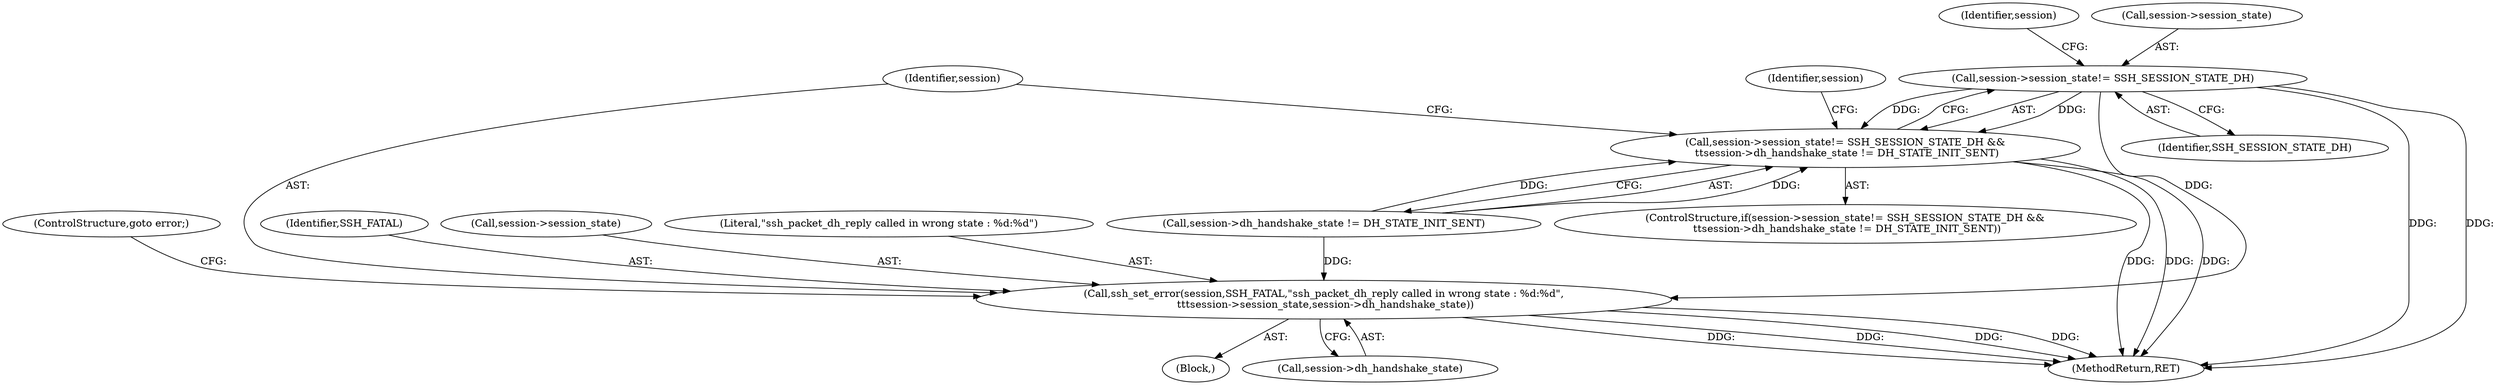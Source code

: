 digraph "1_libssh_94f6955fbaee6fda9385a23e505497efe21f5b4f@del" {
"1000115" [label="(Call,session->session_state!= SSH_SESSION_STATE_DH)"];
"1000114" [label="(Call,session->session_state!= SSH_SESSION_STATE_DH &&\n \t\tsession->dh_handshake_state != DH_STATE_INIT_SENT)"];
"1000126" [label="(Call,ssh_set_error(session,SSH_FATAL,\"ssh_packet_dh_reply called in wrong state : %d:%d\",\n \t\t\tsession->session_state,session->dh_handshake_state))"];
"1000115" [label="(Call,session->session_state!= SSH_SESSION_STATE_DH)"];
"1000192" [label="(MethodReturn,RET)"];
"1000120" [label="(Call,session->dh_handshake_state != DH_STATE_INIT_SENT)"];
"1000125" [label="(Block,)"];
"1000136" [label="(ControlStructure,goto error;)"];
"1000127" [label="(Identifier,session)"];
"1000114" [label="(Call,session->session_state!= SSH_SESSION_STATE_DH &&\n \t\tsession->dh_handshake_state != DH_STATE_INIT_SENT)"];
"1000126" [label="(Call,ssh_set_error(session,SSH_FATAL,\"ssh_packet_dh_reply called in wrong state : %d:%d\",\n \t\t\tsession->session_state,session->dh_handshake_state))"];
"1000140" [label="(Identifier,session)"];
"1000119" [label="(Identifier,SSH_SESSION_STATE_DH)"];
"1000128" [label="(Identifier,SSH_FATAL)"];
"1000122" [label="(Identifier,session)"];
"1000113" [label="(ControlStructure,if(session->session_state!= SSH_SESSION_STATE_DH &&\n \t\tsession->dh_handshake_state != DH_STATE_INIT_SENT))"];
"1000133" [label="(Call,session->dh_handshake_state)"];
"1000130" [label="(Call,session->session_state)"];
"1000116" [label="(Call,session->session_state)"];
"1000129" [label="(Literal,\"ssh_packet_dh_reply called in wrong state : %d:%d\")"];
"1000115" -> "1000114"  [label="AST: "];
"1000115" -> "1000119"  [label="CFG: "];
"1000116" -> "1000115"  [label="AST: "];
"1000119" -> "1000115"  [label="AST: "];
"1000122" -> "1000115"  [label="CFG: "];
"1000114" -> "1000115"  [label="CFG: "];
"1000115" -> "1000192"  [label="DDG: "];
"1000115" -> "1000192"  [label="DDG: "];
"1000115" -> "1000114"  [label="DDG: "];
"1000115" -> "1000114"  [label="DDG: "];
"1000115" -> "1000126"  [label="DDG: "];
"1000114" -> "1000113"  [label="AST: "];
"1000114" -> "1000120"  [label="CFG: "];
"1000120" -> "1000114"  [label="AST: "];
"1000127" -> "1000114"  [label="CFG: "];
"1000140" -> "1000114"  [label="CFG: "];
"1000114" -> "1000192"  [label="DDG: "];
"1000114" -> "1000192"  [label="DDG: "];
"1000114" -> "1000192"  [label="DDG: "];
"1000120" -> "1000114"  [label="DDG: "];
"1000120" -> "1000114"  [label="DDG: "];
"1000126" -> "1000125"  [label="AST: "];
"1000126" -> "1000133"  [label="CFG: "];
"1000127" -> "1000126"  [label="AST: "];
"1000128" -> "1000126"  [label="AST: "];
"1000129" -> "1000126"  [label="AST: "];
"1000130" -> "1000126"  [label="AST: "];
"1000133" -> "1000126"  [label="AST: "];
"1000136" -> "1000126"  [label="CFG: "];
"1000126" -> "1000192"  [label="DDG: "];
"1000126" -> "1000192"  [label="DDG: "];
"1000126" -> "1000192"  [label="DDG: "];
"1000126" -> "1000192"  [label="DDG: "];
"1000120" -> "1000126"  [label="DDG: "];
}
